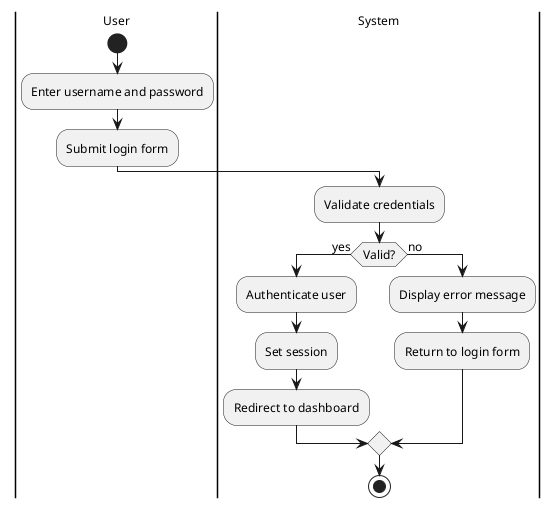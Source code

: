 @startuml Login Activity Diagram

skinparam defaultFontName "Times New Roman"
skinparam defaultFontSize 12

|User|

start

:Enter username and password;

:Submit login form;

|System|

:Validate credentials;

if (Valid?) then (yes)

  :Authenticate user;

  :Set session;

  :Redirect to dashboard;

else (no)

  :Display error message;

  :Return to login form;

endif

stop

@enduml

@startuml Manage Appointment Activity Diagram

skinparam defaultFontName "Times New Roman"
skinparam defaultFontSize 12

|User|

start

:Access appointments section;

if (Action?) then (View List)

  |System|

  :Display appointments list;

  |User|

  :View details if selected;

else if (Create)

  :Open create form;

  :Fill appointment details (patient, doctor, date, time);

  |System|

  :Validate and save;

  :Send notification;

else if (Edit)

  :Select appointment;

  :Edit details;

  |System|

  :Save changes;

else if (Delete)

  :Select appointment;

  :Confirm deletion;

  |System|

  :Delete appointment;

endif

stop

note right
  Extends: Book Appointment (patient-initiated booking)
end note

@enduml

@startuml Manage Patients Information Activity Diagram

skinparam defaultFontName "Times New Roman"
skinparam defaultFontSize 12

|User|

start

:Access patients section;

if (Action?) then (View List)

  |System|

  :Display patients list;

  |User|

  :View patient details if selected;

else if (Create)

  :Open create patient form;

  :Fill patient information (name, contact, medical history);

  |System|

  :Validate and save;

else if (Edit)

  :Select patient;

  :Edit patient information;

  |System|

  :Save changes;

else if (Delete)

  :Select patient;

  :Confirm deletion;

  |System|

  :Delete patient record;

endif

stop

note right
  Extends: Manage Patient Information (patient self-management)
end note

@enduml

@startuml Manage Consultation Activity Diagram

skinparam defaultFontName "Times New Roman"
skinparam defaultFontSize 12

|User|

start

:Access consultations section;

if (Action?) then (View List)

  |System|

  :Display consultations list;

  |User|

  :View consultation details if selected;

else if (Start New Consultation)

  :Select patient and appointment;

  :Perform physical examination;

  :Record findings;

  :Make diagnosis;

  :Prescribe medication;

  |System|

  :Save consultation record;

else if (Edit)

  :Select consultation;

  :Edit consultation details;

  |System|

  :Save changes;

endif

stop

note right
  Includes: Manage Medication (prescribing medications during consultation)
end note

@enduml

@startuml Manage Medication Activity Diagram

skinparam defaultFontName "Times New Roman"
skinparam defaultFontSize 12

|User|

start

:Access medications/inventory section;

if (Action?) then (View List)

  |System|

  :Display medications list;

  |User|

  :View medication details if selected;

else if (Add/Create)

  :Open add medication form;

  :Fill medication details (name, quantity, expiry);

  |System|

  :Validate and save to inventory;

else if (Edit)

  :Select medication;

  :Edit details;

  |System|

  :Save changes;

else if (Delete/Archive)

  :Select medication;

  :Confirm action;

  |System|

  :Remove or archive medication;

endif

stop

@enduml

@startuml Manage Invoice Activity Diagram

skinparam defaultFontName "Times New Roman"
skinparam defaultFontSize 12

|User|

start

:Access invoices section;

if (Action?) then (View List)

  |System|

  :Display invoices list;

  |User|

  :View invoice details if selected;

else if (Create)

  :Select patient/consultation;

  |System|

  :Calculate charges;

  :Generate invoice;

  |User|

  :Save invoice;

else if (Edit)

  :Select invoice;

  :Edit invoice details;

  |System|

  :Save changes;

else if (Generate PDF)

  :Select invoice;

  |System|

  :Generate PDF report;

  |User|

  :Download or print;

endif

stop

note right
  Includes: Generate Reports (invoice-related reports and PDF generation)
end note

@enduml

@startuml Manage User Activity Diagram

skinparam defaultFontName "Times New Roman"
skinparam defaultFontSize 12

|User|

start

:Access users management section;

if (Action?) then (View List)

  |System|

  :Display users list;

  |User|

  :View user details if selected;

else if (Create)

  :Open create user form;

  :Fill user details (username, email, role);

  |System|

  :Validate and save;

else if (Edit)

  :Select user;

  :Edit user information;

  |System|

  :Save changes;

else if (Delete)

  :Select user;

  :Confirm deletion;

  |System|

  :Delete user account;

endif

stop

note right
  Staff: Limited to managing patient users only
end note

@enduml

@startuml Generate Reports Activity Diagram

skinparam defaultFontName "Times New Roman"
skinparam defaultFontSize 12

|User|

start

:Access reports section;

:Select report type (e.g., appointments, patients, consultations, inventory);

:Set filters (date range, status, etc.);

|System|

:Generate report;

:Display report results;

|User|

if (Export?) then (yes)

  :Choose export format (PDF, Excel);

  |System|

  :Download report;

endif

stop

@enduml

@startuml Manage Patient Information Activity Diagram

skinparam defaultFontName "Times New Roman"
skinparam defaultFontSize 12

|User|

start

:Access personal profile section;

|System|

:View own patient information;

|User|

if (Edit Information?) then (yes)

  :Edit personal details (contact, emergency contact, etc.);

  |System|

  :Validate changes;

  :Save updated information;

endif

stop

note right
  Extends: Manage Patients Information (patient self-management subset)
end note

@enduml

@startuml Book Appointment Activity Diagram

skinparam defaultFontName "Times New Roman"
skinparam defaultFontSize 12

|User|

start

:Access appointment booking section;

:Select preferred doctor;

:Choose available date and time slot;

:Enter appointment reason/details;

:Review booking details;

:Confirm and submit booking;

|System|

:Receive booking confirmation and notification;

stop

note right
  Extends: Manage Appointment (patient-initiated booking process)
end note

@enduml

@startuml Logout Activity Diagram

skinparam defaultFontName "Times New Roman"
skinparam defaultFontSize 12

|User|

start

:Click logout button;

:Confirm logout action;

|System|

:Destroy user session;

:Clear authentication data;

:Redirect to login page;

stop

@enduml